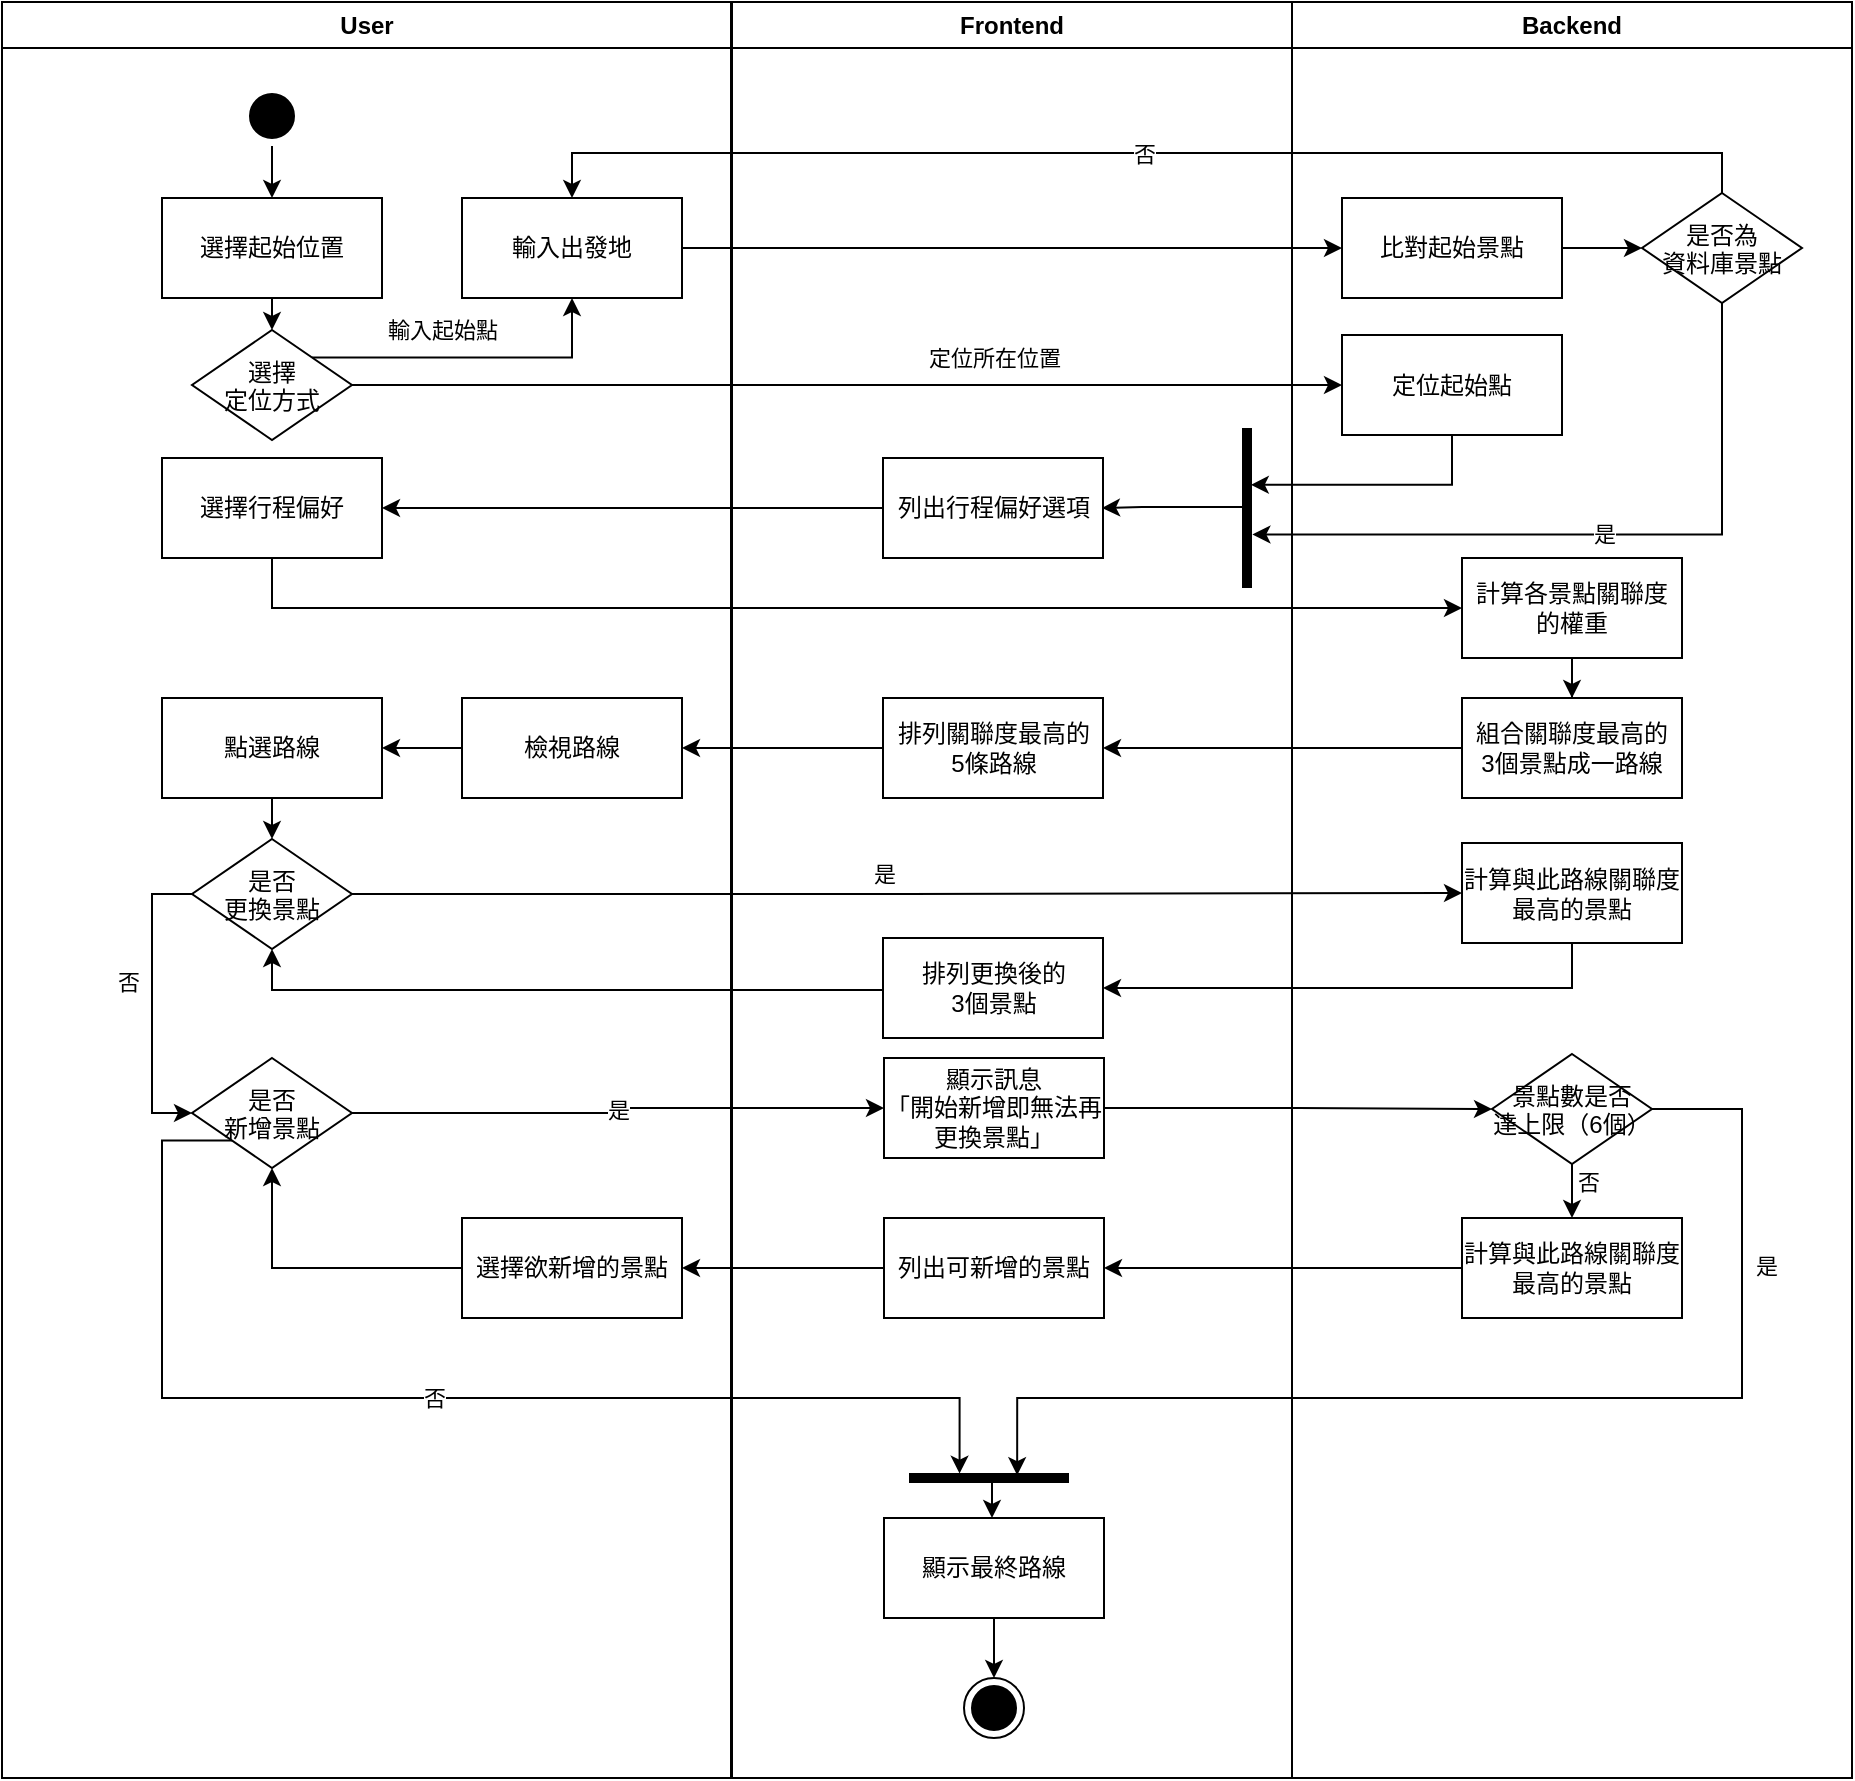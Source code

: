 <mxfile version="13.10.1" type="github">
  <diagram name="Page-1" id="e7e014a7-5840-1c2e-5031-d8a46d1fe8dd">
    <mxGraphModel dx="1038" dy="548" grid="1" gridSize="10" guides="1" tooltips="1" connect="1" arrows="1" fold="1" page="1" pageScale="1" pageWidth="1169" pageHeight="826" background="#ffffff" math="0" shadow="0">
      <root>
        <mxCell id="0" />
        <mxCell id="1" parent="0" />
        <mxCell id="2" value="User" style="swimlane;whiteSpace=wrap" parent="1" vertex="1">
          <mxGeometry x="80" y="72" width="364.5" height="888" as="geometry" />
        </mxCell>
        <mxCell id="ppK0j8vu8VuufxJVlu7I-67" style="edgeStyle=orthogonalEdgeStyle;rounded=0;orthogonalLoop=1;jettySize=auto;html=1;exitX=0.5;exitY=1;exitDx=0;exitDy=0;entryX=0.5;entryY=0;entryDx=0;entryDy=0;strokeColor=#000000;fillColor=#000000;" parent="2" source="5" target="ppK0j8vu8VuufxJVlu7I-57" edge="1">
          <mxGeometry relative="1" as="geometry" />
        </mxCell>
        <mxCell id="5" value="" style="ellipse;shape=startState;fillColor=#000000;" parent="2" vertex="1">
          <mxGeometry x="120" y="42" width="30" height="30" as="geometry" />
        </mxCell>
        <mxCell id="cK3ykNUaYROa_rBBFCjn-56" style="edgeStyle=orthogonalEdgeStyle;rounded=0;orthogonalLoop=1;jettySize=auto;html=1;exitX=0.5;exitY=1;exitDx=0;exitDy=0;entryX=0.5;entryY=0;entryDx=0;entryDy=0;" edge="1" parent="2" source="ppK0j8vu8VuufxJVlu7I-57" target="21">
          <mxGeometry relative="1" as="geometry" />
        </mxCell>
        <mxCell id="ppK0j8vu8VuufxJVlu7I-57" value="選擇起始位置" style="rounded=0;whiteSpace=wrap;html=1;fillColor=#FFFFFF;" parent="2" vertex="1">
          <mxGeometry x="80" y="98" width="110" height="50" as="geometry" />
        </mxCell>
        <mxCell id="cK3ykNUaYROa_rBBFCjn-60" style="edgeStyle=orthogonalEdgeStyle;rounded=0;orthogonalLoop=1;jettySize=auto;html=1;exitX=1;exitY=0;exitDx=0;exitDy=0;entryX=0.5;entryY=1;entryDx=0;entryDy=0;" edge="1" parent="2" source="21" target="cK3ykNUaYROa_rBBFCjn-54">
          <mxGeometry relative="1" as="geometry" />
        </mxCell>
        <mxCell id="21" value="選擇&#xa;定位方式" style="rhombus;fillColor=#FFFFFF;strokeColor=#000000;" parent="2" vertex="1">
          <mxGeometry x="95" y="164" width="80" height="55" as="geometry" />
        </mxCell>
        <mxCell id="ppK0j8vu8VuufxJVlu7I-70" value="選擇行程偏好" style="rounded=0;whiteSpace=wrap;html=1;" parent="2" vertex="1">
          <mxGeometry x="80" y="228" width="110" height="50" as="geometry" />
        </mxCell>
        <mxCell id="cK3ykNUaYROa_rBBFCjn-79" style="edgeStyle=orthogonalEdgeStyle;rounded=0;orthogonalLoop=1;jettySize=auto;html=1;exitX=0;exitY=0.5;exitDx=0;exitDy=0;entryX=1;entryY=0.5;entryDx=0;entryDy=0;" edge="1" parent="2" source="ppK0j8vu8VuufxJVlu7I-109" target="cK3ykNUaYROa_rBBFCjn-71">
          <mxGeometry relative="1" as="geometry" />
        </mxCell>
        <mxCell id="ppK0j8vu8VuufxJVlu7I-109" value="檢視路線" style="rounded=0;whiteSpace=wrap;html=1;" parent="2" vertex="1">
          <mxGeometry x="230" y="348" width="110" height="50" as="geometry" />
        </mxCell>
        <mxCell id="cK3ykNUaYROa_rBBFCjn-95" style="edgeStyle=orthogonalEdgeStyle;rounded=0;orthogonalLoop=1;jettySize=auto;html=1;exitX=0;exitY=0.5;exitDx=0;exitDy=0;entryX=0;entryY=0.5;entryDx=0;entryDy=0;" edge="1" parent="2" source="ppK0j8vu8VuufxJVlu7I-111" target="jxr4OUmFiKzb5Iq_gYUI-49">
          <mxGeometry relative="1" as="geometry">
            <Array as="points">
              <mxPoint x="75" y="446" />
              <mxPoint x="75" y="556" />
            </Array>
          </mxGeometry>
        </mxCell>
        <mxCell id="ppK0j8vu8VuufxJVlu7I-111" value="是否&#xa;更換景點" style="rhombus;fillColor=#FFFFFF;strokeColor=#000000;" parent="2" vertex="1">
          <mxGeometry x="95" y="418.5" width="80" height="55" as="geometry" />
        </mxCell>
        <mxCell id="jxr4OUmFiKzb5Iq_gYUI-49" value="是否&#xa;新增景點" style="rhombus;fillColor=#FFFFFF;strokeColor=#000000;" parent="2" vertex="1">
          <mxGeometry x="95" y="528" width="80" height="55" as="geometry" />
        </mxCell>
        <mxCell id="cK3ykNUaYROa_rBBFCjn-54" value="輸入出發地" style="rounded=0;whiteSpace=wrap;html=1;" vertex="1" parent="2">
          <mxGeometry x="230" y="98" width="110" height="50" as="geometry" />
        </mxCell>
        <mxCell id="cK3ykNUaYROa_rBBFCjn-40" value="輸入起始點" style="edgeLabel;html=1;align=center;verticalAlign=middle;resizable=0;points=[];" vertex="1" connectable="0" parent="2">
          <mxGeometry x="220" y="164" as="geometry" />
        </mxCell>
        <mxCell id="cK3ykNUaYROa_rBBFCjn-75" style="edgeStyle=orthogonalEdgeStyle;rounded=0;orthogonalLoop=1;jettySize=auto;html=1;exitX=0.5;exitY=1;exitDx=0;exitDy=0;entryX=0.5;entryY=0;entryDx=0;entryDy=0;" edge="1" parent="2" source="cK3ykNUaYROa_rBBFCjn-71" target="ppK0j8vu8VuufxJVlu7I-111">
          <mxGeometry relative="1" as="geometry" />
        </mxCell>
        <mxCell id="cK3ykNUaYROa_rBBFCjn-71" value="點選路線" style="rounded=0;whiteSpace=wrap;html=1;" vertex="1" parent="2">
          <mxGeometry x="80" y="348" width="110" height="50" as="geometry" />
        </mxCell>
        <mxCell id="cK3ykNUaYROa_rBBFCjn-103" style="edgeStyle=orthogonalEdgeStyle;rounded=0;orthogonalLoop=1;jettySize=auto;html=1;exitX=0;exitY=0.5;exitDx=0;exitDy=0;entryX=0.5;entryY=1;entryDx=0;entryDy=0;" edge="1" parent="2" source="cK3ykNUaYROa_rBBFCjn-101" target="jxr4OUmFiKzb5Iq_gYUI-49">
          <mxGeometry relative="1" as="geometry" />
        </mxCell>
        <mxCell id="cK3ykNUaYROa_rBBFCjn-101" value="選擇欲新增的景點" style="rounded=0;whiteSpace=wrap;html=1;strokeColor=#000000;fillColor=#FFFFFF;" vertex="1" parent="2">
          <mxGeometry x="230" y="608" width="110" height="50" as="geometry" />
        </mxCell>
        <mxCell id="3" value="Frontend" style="swimlane;whiteSpace=wrap" parent="1" vertex="1">
          <mxGeometry x="445" y="72" width="280" height="888" as="geometry" />
        </mxCell>
        <mxCell id="ppK0j8vu8VuufxJVlu7I-72" value="列出行程偏好選項" style="rounded=0;whiteSpace=wrap;html=1;" parent="3" vertex="1">
          <mxGeometry x="75.5" y="228" width="110" height="50" as="geometry" />
        </mxCell>
        <mxCell id="ppK0j8vu8VuufxJVlu7I-101" value="排列關聯度最高的&lt;br&gt;5條路線" style="rounded=0;whiteSpace=wrap;html=1;" parent="3" vertex="1">
          <mxGeometry x="75.5" y="348" width="110" height="50" as="geometry" />
        </mxCell>
        <mxCell id="ppK0j8vu8VuufxJVlu7I-121" value="排列更換後的&lt;br&gt;3個景點" style="rounded=0;whiteSpace=wrap;html=1;strokeColor=#000000;fillColor=#FFFFFF;" parent="3" vertex="1">
          <mxGeometry x="75.5" y="468" width="110" height="50" as="geometry" />
        </mxCell>
        <mxCell id="38" value="" style="ellipse;shape=endState;fillColor=#000000;strokeColor=#000000;" parent="3" vertex="1">
          <mxGeometry x="116" y="838" width="30" height="30" as="geometry" />
        </mxCell>
        <mxCell id="ppK0j8vu8VuufxJVlu7I-127" style="edgeStyle=orthogonalEdgeStyle;rounded=0;orthogonalLoop=1;jettySize=auto;html=1;entryX=0.5;entryY=0;entryDx=0;entryDy=0;strokeColor=#000000;fillColor=#000000;" parent="3" source="ppK0j8vu8VuufxJVlu7I-125" target="38" edge="1">
          <mxGeometry relative="1" as="geometry" />
        </mxCell>
        <mxCell id="ppK0j8vu8VuufxJVlu7I-125" value="顯示最終路線" style="rounded=0;whiteSpace=wrap;html=1;strokeColor=#000000;fillColor=#FFFFFF;" parent="3" vertex="1">
          <mxGeometry x="76" y="758" width="110" height="50" as="geometry" />
        </mxCell>
        <mxCell id="jxr4OUmFiKzb5Iq_gYUI-54" value="列出可新增的景點" style="rounded=0;whiteSpace=wrap;html=1;strokeColor=#000000;fillColor=#FFFFFF;" parent="3" vertex="1">
          <mxGeometry x="76" y="608" width="110" height="50" as="geometry" />
        </mxCell>
        <mxCell id="cK3ykNUaYROa_rBBFCjn-39" value="定位所在位置" style="edgeLabel;html=1;align=center;verticalAlign=middle;resizable=0;points=[];" vertex="1" connectable="0" parent="3">
          <mxGeometry x="131" y="178" as="geometry" />
        </mxCell>
        <mxCell id="cK3ykNUaYROa_rBBFCjn-63" value="" style="html=1;points=[];perimeter=orthogonalPerimeter;fillColor=#000000;strokeColor=none;" vertex="1" parent="3">
          <mxGeometry x="255" y="213" width="5" height="80" as="geometry" />
        </mxCell>
        <mxCell id="cK3ykNUaYROa_rBBFCjn-67" style="edgeStyle=orthogonalEdgeStyle;rounded=0;orthogonalLoop=1;jettySize=auto;html=1;exitX=0;exitY=0.5;exitDx=0;exitDy=0;strokeColor=#000000;fillColor=#000000;" edge="1" parent="3">
          <mxGeometry relative="1" as="geometry">
            <mxPoint x="255" y="252.5" as="sourcePoint" />
            <mxPoint x="185" y="253" as="targetPoint" />
            <Array as="points">
              <mxPoint x="205" y="253" />
              <mxPoint x="205" y="253" />
            </Array>
          </mxGeometry>
        </mxCell>
        <mxCell id="cK3ykNUaYROa_rBBFCjn-93" value="是" style="edgeLabel;html=1;align=center;verticalAlign=middle;resizable=0;points=[];" vertex="1" connectable="0" parent="3">
          <mxGeometry x="76" y="436" as="geometry" />
        </mxCell>
        <mxCell id="cK3ykNUaYROa_rBBFCjn-97" value="顯示訊息&lt;br&gt;「開始新增即無法再更換景點」" style="rounded=0;whiteSpace=wrap;html=1;strokeColor=#000000;fillColor=#FFFFFF;" vertex="1" parent="3">
          <mxGeometry x="76" y="528" width="110" height="50" as="geometry" />
        </mxCell>
        <mxCell id="cK3ykNUaYROa_rBBFCjn-104" value="" style="html=1;points=[];perimeter=orthogonalPerimeter;fillColor=#000000;strokeColor=none;rotation=-90;" vertex="1" parent="3">
          <mxGeometry x="126" y="698" width="5" height="80" as="geometry" />
        </mxCell>
        <mxCell id="cK3ykNUaYROa_rBBFCjn-107" style="edgeStyle=orthogonalEdgeStyle;rounded=0;orthogonalLoop=1;jettySize=auto;html=1;strokeColor=#000000;fillColor=#000000;" edge="1" parent="3">
          <mxGeometry relative="1" as="geometry">
            <mxPoint x="130" y="738" as="sourcePoint" />
            <mxPoint x="130" y="758" as="targetPoint" />
          </mxGeometry>
        </mxCell>
        <mxCell id="4" value="Backend" style="swimlane;whiteSpace=wrap" parent="1" vertex="1">
          <mxGeometry x="725" y="72" width="280" height="888" as="geometry" />
        </mxCell>
        <mxCell id="ppK0j8vu8VuufxJVlu7I-76" value="是否為&#xa;資料庫景點" style="rhombus;fillColor=#FFFFFF;strokeColor=#000000;" parent="4" vertex="1">
          <mxGeometry x="175" y="95.5" width="80" height="55" as="geometry" />
        </mxCell>
        <mxCell id="ppK0j8vu8VuufxJVlu7I-99" value="計算各景點關聯度&lt;br&gt;的權重" style="rounded=0;whiteSpace=wrap;html=1;" parent="4" vertex="1">
          <mxGeometry x="85" y="278" width="110" height="50" as="geometry" />
        </mxCell>
        <mxCell id="ppK0j8vu8VuufxJVlu7I-106" value="組合關聯度最高的&lt;br&gt;3個景點成一路線" style="rounded=0;whiteSpace=wrap;html=1;" parent="4" vertex="1">
          <mxGeometry x="85" y="348" width="110" height="50" as="geometry" />
        </mxCell>
        <mxCell id="ppK0j8vu8VuufxJVlu7I-105" style="edgeStyle=orthogonalEdgeStyle;rounded=0;orthogonalLoop=1;jettySize=auto;html=1;exitX=0.5;exitY=1;exitDx=0;exitDy=0;strokeColor=#000000;fillColor=#000000;" parent="4" source="ppK0j8vu8VuufxJVlu7I-99" target="ppK0j8vu8VuufxJVlu7I-106" edge="1">
          <mxGeometry relative="1" as="geometry">
            <mxPoint x="140" y="378" as="targetPoint" />
          </mxGeometry>
        </mxCell>
        <mxCell id="ppK0j8vu8VuufxJVlu7I-119" value="計算與此路線關聯度最高的景點" style="rounded=0;whiteSpace=wrap;html=1;strokeColor=#000000;fillColor=#FFFFFF;" parent="4" vertex="1">
          <mxGeometry x="85" y="420.5" width="110" height="50" as="geometry" />
        </mxCell>
        <mxCell id="ruZ6EW7WeJDkicJnZ1qc-38" value="計算與此路線關聯度&lt;br&gt;最高的景點" style="rounded=0;whiteSpace=wrap;html=1;strokeColor=#000000;fillColor=#FFFFFF;" parent="4" vertex="1">
          <mxGeometry x="85" y="608" width="110" height="50" as="geometry" />
        </mxCell>
        <mxCell id="ruZ6EW7WeJDkicJnZ1qc-40" style="edgeStyle=orthogonalEdgeStyle;rounded=0;orthogonalLoop=1;jettySize=auto;html=1;exitX=0.5;exitY=1;exitDx=0;exitDy=0;entryX=0.5;entryY=0;entryDx=0;entryDy=0;" parent="4" source="ruZ6EW7WeJDkicJnZ1qc-39" target="ruZ6EW7WeJDkicJnZ1qc-38" edge="1">
          <mxGeometry relative="1" as="geometry" />
        </mxCell>
        <mxCell id="ruZ6EW7WeJDkicJnZ1qc-39" value="景點數是否&#xa;達上限（6個）" style="rhombus;fillColor=#FFFFFF;strokeColor=#000000;" parent="4" vertex="1">
          <mxGeometry x="100" y="526" width="80" height="55" as="geometry" />
        </mxCell>
        <mxCell id="ruZ6EW7WeJDkicJnZ1qc-43" value="否" style="edgeLabel;html=1;align=center;verticalAlign=middle;resizable=0;points=[];" parent="4" vertex="1" connectable="0">
          <mxGeometry x="146" y="706" as="geometry">
            <mxPoint x="2" y="-116" as="offset" />
          </mxGeometry>
        </mxCell>
        <mxCell id="cK3ykNUaYROa_rBBFCjn-53" style="edgeStyle=orthogonalEdgeStyle;rounded=0;orthogonalLoop=1;jettySize=auto;html=1;exitX=1;exitY=0.5;exitDx=0;exitDy=0;entryX=0;entryY=0.5;entryDx=0;entryDy=0;" edge="1" parent="4" source="ppK0j8vu8VuufxJVlu7I-52" target="ppK0j8vu8VuufxJVlu7I-76">
          <mxGeometry relative="1" as="geometry" />
        </mxCell>
        <mxCell id="ppK0j8vu8VuufxJVlu7I-52" value="比對起始景點" style="rounded=0;whiteSpace=wrap;html=1;" parent="4" vertex="1">
          <mxGeometry x="25" y="98" width="110" height="50" as="geometry" />
        </mxCell>
        <mxCell id="cK3ykNUaYROa_rBBFCjn-38" value="定位起始點" style="rounded=0;whiteSpace=wrap;html=1;" vertex="1" parent="4">
          <mxGeometry x="25" y="166.5" width="110" height="50" as="geometry" />
        </mxCell>
        <mxCell id="cK3ykNUaYROa_rBBFCjn-106" value="是" style="edgeLabel;html=1;align=center;verticalAlign=middle;resizable=0;points=[];" vertex="1" connectable="0" parent="4">
          <mxGeometry x="235" y="748" as="geometry">
            <mxPoint x="2" y="-116" as="offset" />
          </mxGeometry>
        </mxCell>
        <mxCell id="ppK0j8vu8VuufxJVlu7I-87" value="否" style="edgeStyle=orthogonalEdgeStyle;rounded=0;orthogonalLoop=1;jettySize=auto;html=1;exitX=0.5;exitY=0;exitDx=0;exitDy=0;entryX=0.5;entryY=0;entryDx=0;entryDy=0;strokeColor=#000000;fillColor=#000000;" parent="1" source="ppK0j8vu8VuufxJVlu7I-76" target="cK3ykNUaYROa_rBBFCjn-54" edge="1">
          <mxGeometry relative="1" as="geometry">
            <mxPoint x="631" y="145" as="targetPoint" />
          </mxGeometry>
        </mxCell>
        <mxCell id="ppK0j8vu8VuufxJVlu7I-96" style="edgeStyle=orthogonalEdgeStyle;rounded=0;orthogonalLoop=1;jettySize=auto;html=1;exitX=0;exitY=0.5;exitDx=0;exitDy=0;entryX=1;entryY=0.5;entryDx=0;entryDy=0;strokeColor=#000000;fillColor=#000000;" parent="1" source="ppK0j8vu8VuufxJVlu7I-72" target="ppK0j8vu8VuufxJVlu7I-70" edge="1">
          <mxGeometry relative="1" as="geometry" />
        </mxCell>
        <mxCell id="ppK0j8vu8VuufxJVlu7I-100" style="edgeStyle=orthogonalEdgeStyle;rounded=0;orthogonalLoop=1;jettySize=auto;html=1;strokeColor=#000000;fillColor=#000000;exitX=0;exitY=0.5;exitDx=0;exitDy=0;" parent="1" source="ppK0j8vu8VuufxJVlu7I-106" target="ppK0j8vu8VuufxJVlu7I-101" edge="1">
          <mxGeometry relative="1" as="geometry">
            <mxPoint x="630" y="413" as="targetPoint" />
          </mxGeometry>
        </mxCell>
        <mxCell id="ppK0j8vu8VuufxJVlu7I-107" style="edgeStyle=orthogonalEdgeStyle;rounded=0;orthogonalLoop=1;jettySize=auto;html=1;exitX=0.5;exitY=1;exitDx=0;exitDy=0;strokeColor=#000000;fillColor=#000000;entryX=0;entryY=0.5;entryDx=0;entryDy=0;" parent="1" source="ppK0j8vu8VuufxJVlu7I-70" target="ppK0j8vu8VuufxJVlu7I-99" edge="1">
          <mxGeometry relative="1" as="geometry">
            <mxPoint x="740" y="400" as="targetPoint" />
          </mxGeometry>
        </mxCell>
        <mxCell id="ppK0j8vu8VuufxJVlu7I-108" style="edgeStyle=orthogonalEdgeStyle;rounded=0;orthogonalLoop=1;jettySize=auto;html=1;exitX=0;exitY=0.5;exitDx=0;exitDy=0;strokeColor=#000000;fillColor=#000000;" parent="1" source="ppK0j8vu8VuufxJVlu7I-101" target="ppK0j8vu8VuufxJVlu7I-109" edge="1">
          <mxGeometry relative="1" as="geometry">
            <mxPoint x="270" y="445" as="targetPoint" />
          </mxGeometry>
        </mxCell>
        <mxCell id="ppK0j8vu8VuufxJVlu7I-120" style="edgeStyle=orthogonalEdgeStyle;rounded=0;orthogonalLoop=1;jettySize=auto;html=1;exitX=0.5;exitY=1;exitDx=0;exitDy=0;strokeColor=#000000;fillColor=#000000;entryX=1;entryY=0.5;entryDx=0;entryDy=0;" parent="1" source="ppK0j8vu8VuufxJVlu7I-119" target="ppK0j8vu8VuufxJVlu7I-121" edge="1">
          <mxGeometry relative="1" as="geometry">
            <mxPoint x="390" y="590" as="targetPoint" />
          </mxGeometry>
        </mxCell>
        <mxCell id="jxr4OUmFiKzb5Iq_gYUI-55" value="是" style="edgeStyle=orthogonalEdgeStyle;rounded=0;orthogonalLoop=1;jettySize=auto;html=1;exitX=1;exitY=0.5;exitDx=0;exitDy=0;strokeColor=#000000;fillColor=#000000;entryX=0;entryY=0.5;entryDx=0;entryDy=0;" parent="1" source="jxr4OUmFiKzb5Iq_gYUI-49" target="cK3ykNUaYROa_rBBFCjn-97" edge="1">
          <mxGeometry relative="1" as="geometry">
            <mxPoint x="806" y="727.5" as="targetPoint" />
            <mxPoint x="260" y="720" as="sourcePoint" />
          </mxGeometry>
        </mxCell>
        <mxCell id="jxr4OUmFiKzb5Iq_gYUI-58" value="否" style="edgeStyle=orthogonalEdgeStyle;rounded=0;orthogonalLoop=1;jettySize=auto;html=1;entryX=0.94;entryY=0.316;entryDx=0;entryDy=0;strokeColor=#000000;fillColor=#000000;exitX=0;exitY=1;exitDx=0;exitDy=0;entryPerimeter=0;" parent="1" source="jxr4OUmFiKzb5Iq_gYUI-49" target="cK3ykNUaYROa_rBBFCjn-104" edge="1">
          <mxGeometry relative="1" as="geometry">
            <Array as="points">
              <mxPoint x="160" y="641" />
              <mxPoint x="160" y="770" />
              <mxPoint x="559" y="770" />
            </Array>
            <mxPoint x="175" y="730" as="sourcePoint" />
            <mxPoint x="160" y="867.5" as="targetPoint" />
          </mxGeometry>
        </mxCell>
        <mxCell id="ruZ6EW7WeJDkicJnZ1qc-42" style="edgeStyle=orthogonalEdgeStyle;rounded=0;orthogonalLoop=1;jettySize=auto;html=1;exitX=0;exitY=0.5;exitDx=0;exitDy=0;entryX=1;entryY=0.5;entryDx=0;entryDy=0;" parent="1" source="ruZ6EW7WeJDkicJnZ1qc-38" target="jxr4OUmFiKzb5Iq_gYUI-54" edge="1">
          <mxGeometry relative="1" as="geometry" />
        </mxCell>
        <mxCell id="cK3ykNUaYROa_rBBFCjn-55" style="edgeStyle=orthogonalEdgeStyle;rounded=0;orthogonalLoop=1;jettySize=auto;html=1;exitX=1;exitY=0.5;exitDx=0;exitDy=0;entryX=0;entryY=0.5;entryDx=0;entryDy=0;" edge="1" parent="1" source="cK3ykNUaYROa_rBBFCjn-54" target="ppK0j8vu8VuufxJVlu7I-52">
          <mxGeometry relative="1" as="geometry" />
        </mxCell>
        <mxCell id="cK3ykNUaYROa_rBBFCjn-59" style="edgeStyle=orthogonalEdgeStyle;rounded=0;orthogonalLoop=1;jettySize=auto;html=1;exitX=1;exitY=0.5;exitDx=0;exitDy=0;entryX=0;entryY=0.5;entryDx=0;entryDy=0;" edge="1" parent="1" source="21" target="cK3ykNUaYROa_rBBFCjn-38">
          <mxGeometry relative="1" as="geometry" />
        </mxCell>
        <mxCell id="cK3ykNUaYROa_rBBFCjn-68" style="edgeStyle=orthogonalEdgeStyle;rounded=0;orthogonalLoop=1;jettySize=auto;html=1;exitX=0.5;exitY=1;exitDx=0;exitDy=0;entryX=0.88;entryY=0.355;entryDx=0;entryDy=0;entryPerimeter=0;" edge="1" parent="1" source="cK3ykNUaYROa_rBBFCjn-38" target="cK3ykNUaYROa_rBBFCjn-63">
          <mxGeometry relative="1" as="geometry" />
        </mxCell>
        <mxCell id="cK3ykNUaYROa_rBBFCjn-70" value="是" style="edgeStyle=orthogonalEdgeStyle;rounded=0;orthogonalLoop=1;jettySize=auto;html=1;strokeColor=#000000;fillColor=#000000;entryX=1.04;entryY=0.715;entryDx=0;entryDy=0;entryPerimeter=0;exitX=0.5;exitY=1;exitDx=0;exitDy=0;" edge="1" parent="1" source="ppK0j8vu8VuufxJVlu7I-76">
          <mxGeometry relative="1" as="geometry">
            <mxPoint x="705.2" y="338.2" as="targetPoint" />
            <mxPoint x="940" y="230" as="sourcePoint" />
            <Array as="points">
              <mxPoint x="940" y="338" />
            </Array>
          </mxGeometry>
        </mxCell>
        <mxCell id="cK3ykNUaYROa_rBBFCjn-81" style="edgeStyle=orthogonalEdgeStyle;rounded=0;orthogonalLoop=1;jettySize=auto;html=1;exitX=1;exitY=0.5;exitDx=0;exitDy=0;" edge="1" parent="1" source="ppK0j8vu8VuufxJVlu7I-111" target="ppK0j8vu8VuufxJVlu7I-119">
          <mxGeometry relative="1" as="geometry" />
        </mxCell>
        <mxCell id="cK3ykNUaYROa_rBBFCjn-94" style="edgeStyle=orthogonalEdgeStyle;rounded=0;orthogonalLoop=1;jettySize=auto;html=1;exitX=0;exitY=0.5;exitDx=0;exitDy=0;entryX=0.5;entryY=1;entryDx=0;entryDy=0;" edge="1" parent="1" source="ppK0j8vu8VuufxJVlu7I-121" target="ppK0j8vu8VuufxJVlu7I-111">
          <mxGeometry relative="1" as="geometry">
            <Array as="points">
              <mxPoint x="521" y="566" />
              <mxPoint x="215" y="566" />
            </Array>
          </mxGeometry>
        </mxCell>
        <mxCell id="cK3ykNUaYROa_rBBFCjn-96" value="否" style="edgeLabel;html=1;align=center;verticalAlign=middle;resizable=0;points=[];" vertex="1" connectable="0" parent="1">
          <mxGeometry x="536" y="526" as="geometry">
            <mxPoint x="-393" y="36" as="offset" />
          </mxGeometry>
        </mxCell>
        <mxCell id="cK3ykNUaYROa_rBBFCjn-98" style="edgeStyle=orthogonalEdgeStyle;rounded=0;orthogonalLoop=1;jettySize=auto;html=1;exitX=1;exitY=0.5;exitDx=0;exitDy=0;entryX=0;entryY=0.5;entryDx=0;entryDy=0;" edge="1" parent="1" source="cK3ykNUaYROa_rBBFCjn-97" target="ruZ6EW7WeJDkicJnZ1qc-39">
          <mxGeometry relative="1" as="geometry" />
        </mxCell>
        <mxCell id="cK3ykNUaYROa_rBBFCjn-102" style="edgeStyle=orthogonalEdgeStyle;rounded=0;orthogonalLoop=1;jettySize=auto;html=1;exitX=0;exitY=0.5;exitDx=0;exitDy=0;entryX=1;entryY=0.5;entryDx=0;entryDy=0;" edge="1" parent="1" source="jxr4OUmFiKzb5Iq_gYUI-54" target="cK3ykNUaYROa_rBBFCjn-101">
          <mxGeometry relative="1" as="geometry" />
        </mxCell>
        <mxCell id="cK3ykNUaYROa_rBBFCjn-105" style="edgeStyle=orthogonalEdgeStyle;rounded=0;orthogonalLoop=1;jettySize=auto;html=1;exitX=1;exitY=0.5;exitDx=0;exitDy=0;entryX=0.78;entryY=0.676;entryDx=0;entryDy=0;entryPerimeter=0;" edge="1" parent="1" source="ruZ6EW7WeJDkicJnZ1qc-39" target="cK3ykNUaYROa_rBBFCjn-104">
          <mxGeometry relative="1" as="geometry">
            <Array as="points">
              <mxPoint x="950" y="626" />
              <mxPoint x="950" y="770" />
              <mxPoint x="588" y="770" />
            </Array>
          </mxGeometry>
        </mxCell>
      </root>
    </mxGraphModel>
  </diagram>
</mxfile>
